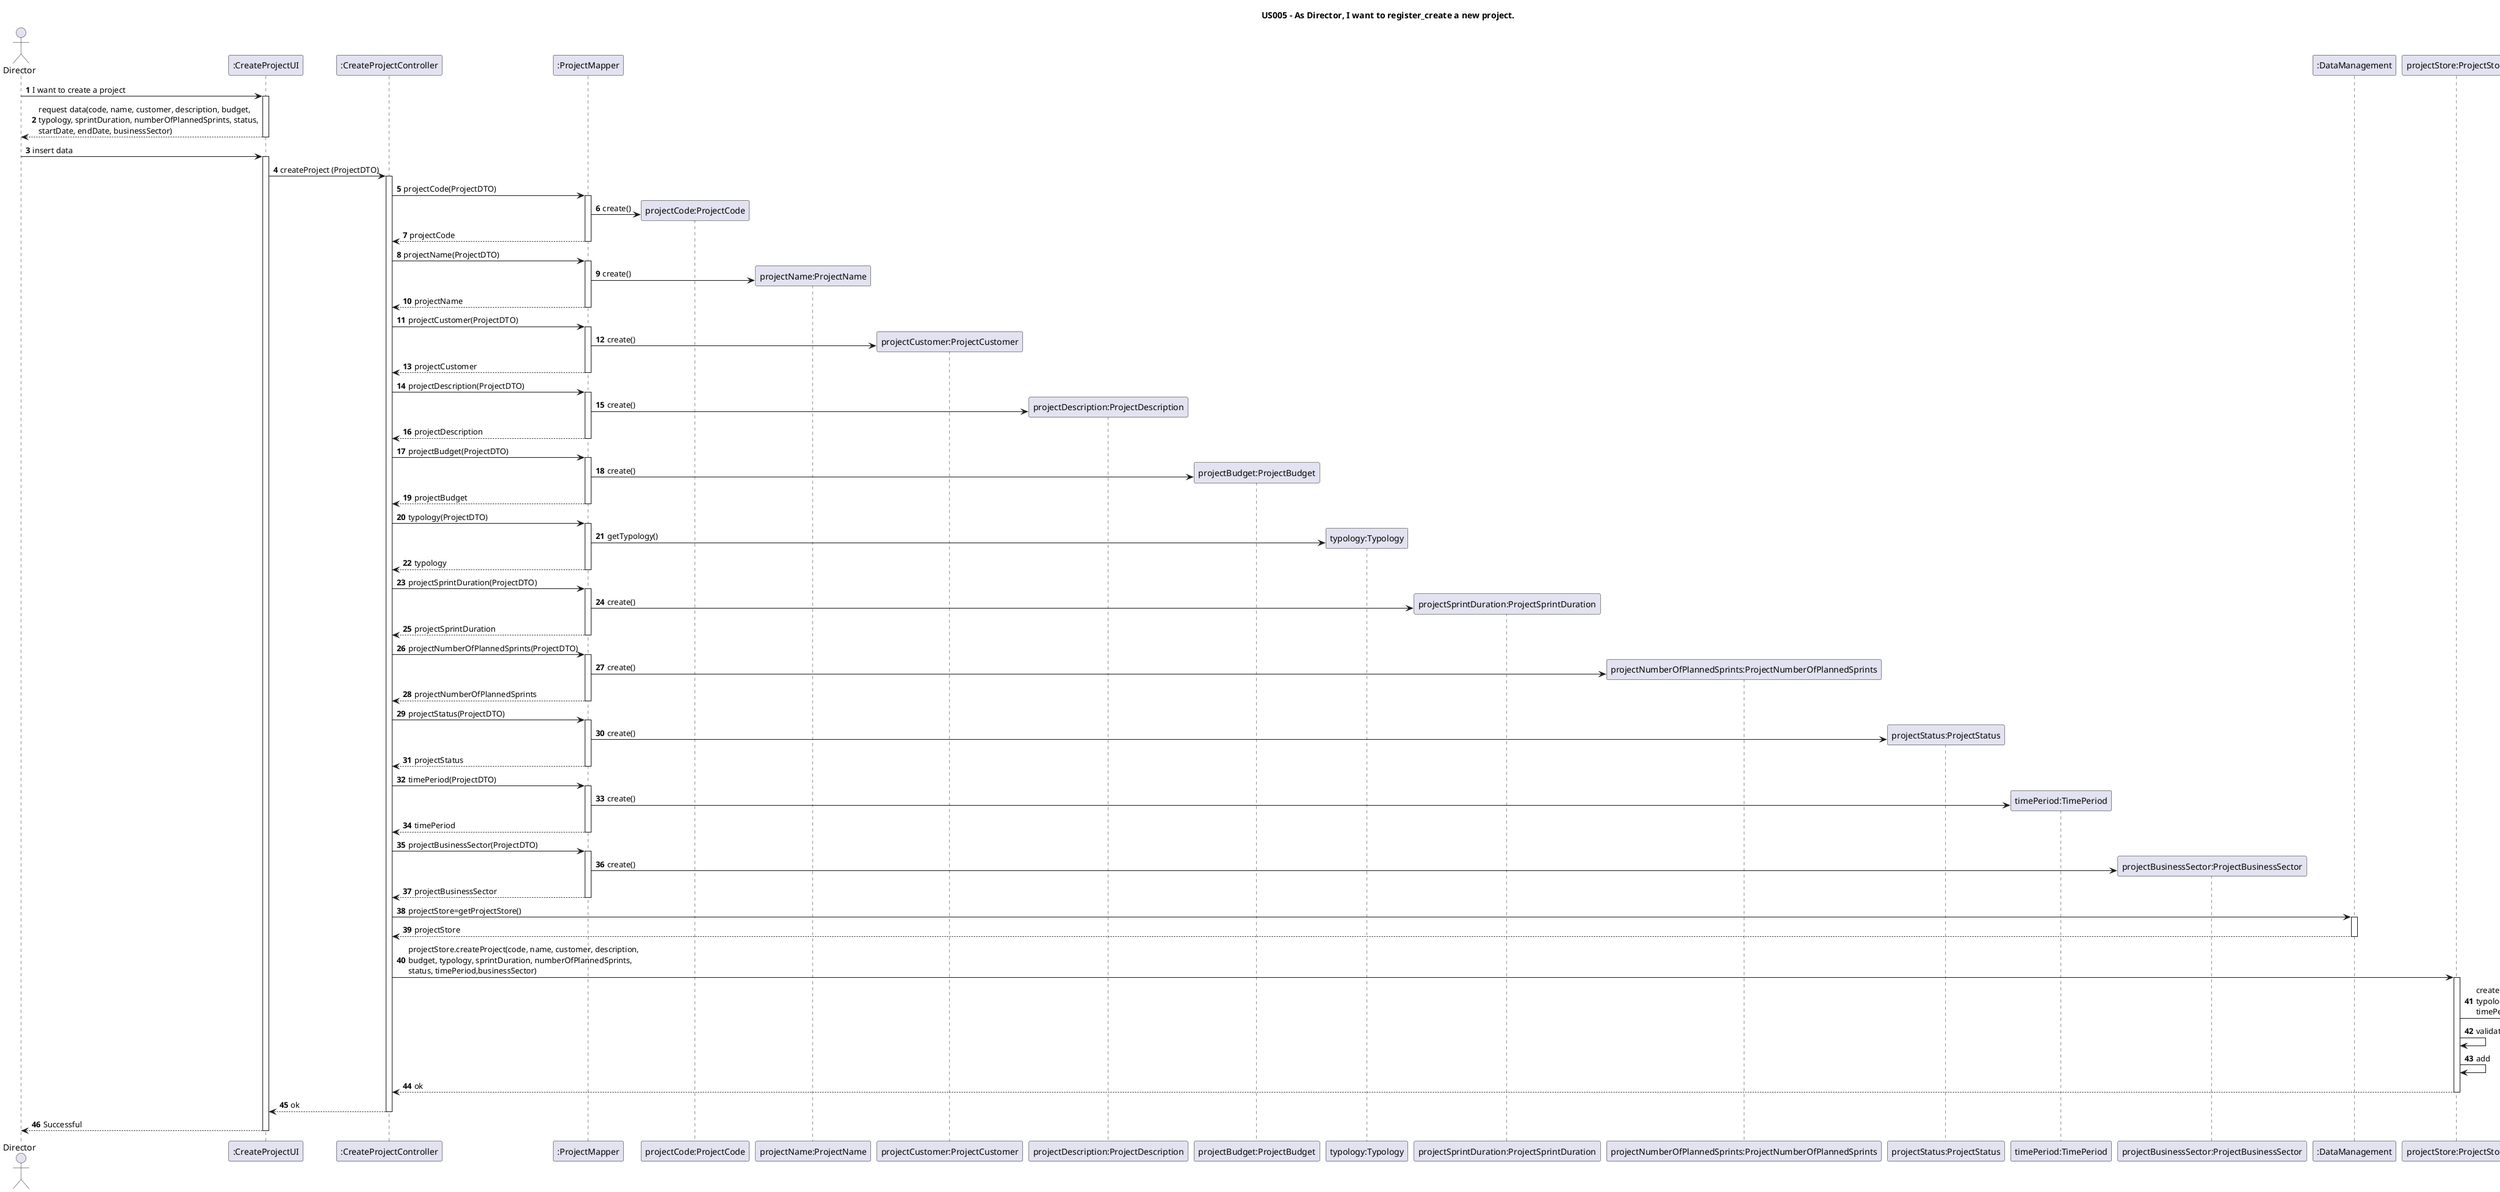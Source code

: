 @startuml
'https://plantuml.com/sequence-diagram
title US005 - As Director, I want to register_create a new project.

autonumber
skinparam maxMessageSize 400
actor "Director" as director
participant ":CreateProjectUI" as ui
participant  ":CreateProjectController" as controller
participant ":ProjectMapper" as pm
participant "projectCode:ProjectCode" as code
participant "projectName:ProjectName" as name
participant "projectCustomer:ProjectCustomer" as customer
participant "projectDescription:ProjectDescription" as description
participant "projectBudget:ProjectBudget" as budget
participant "typology:Typology" as typology
participant "projectSprintDuration:ProjectSprintDuration" as sprintDuration
participant "projectNumberOfPlannedSprints:ProjectNumberOfPlannedSprints" as numberOfPlannedSprints
participant "projectStatus:ProjectStatus" as status
participant "timePeriod:TimePeriod" as timePeriod
participant "projectBusinessSector:ProjectBusinessSector" as businessSector
participant ":DataManagement" as dm
participant "projectStore:ProjectStore" as ps
participant "project:Project" as p




director -> ui: I want to create a project
activate ui
director <-- ui: request data(code, name, customer, description, budget, typology, sprintDuration, numberOfPlannedSprints, status, startDate, endDate, businessSector)
deactivate ui
director -> ui: insert data
activate ui
ui -> controller: createProject (ProjectDTO)
activate controller
controller -> pm: projectCode(ProjectDTO)
activate pm
pm ->code** :create()
controller <-- pm: projectCode
deactivate pm
controller -> pm: projectName(ProjectDTO)
activate pm
pm ->name** : create()
controller <-- pm: projectName
deactivate pm
controller -> pm: projectCustomer(ProjectDTO)
activate pm
pm ->customer** : create()
controller <-- pm: projectCustomer
deactivate pm
controller -> pm: projectDescription(ProjectDTO)
activate pm
pm ->description** : create()
controller <-- pm: projectDescription
deactivate pm
controller -> pm: projectBudget(ProjectDTO)
activate pm
pm ->budget** : create()
controller <-- pm: projectBudget
deactivate pm
controller -> pm: typology(ProjectDTO)
activate pm
pm ->typology** : getTypology()
controller <-- pm: typology
deactivate pm
controller -> pm: projectSprintDuration(ProjectDTO)
activate pm
pm ->sprintDuration** : create()
controller <-- pm: projectSprintDuration
deactivate pm
controller -> pm: projectNumberOfPlannedSprints(ProjectDTO)
activate pm
pm ->numberOfPlannedSprints** : create()
controller <-- pm: projectNumberOfPlannedSprints
deactivate pm
controller -> pm: projectStatus(ProjectDTO)
activate pm
pm ->status** : create()
controller <-- pm: projectStatus
deactivate pm
controller -> pm: timePeriod(ProjectDTO)
activate pm
pm ->timePeriod** : create()
controller <-- pm: timePeriod
deactivate pm
controller -> pm: projectBusinessSector(ProjectDTO)
activate pm
pm ->businessSector** : create()
controller <-- pm: projectBusinessSector
deactivate pm




controller -> dm: projectStore=getProjectStore()
activate dm
controller <-- dm: projectStore
deactivate dm
controller -> ps: projectStore.createProject(code, name, customer, description, budget, typology, sprintDuration, numberOfPlannedSprints, status, timePeriod,businessSector)
activate ps
ps -> p**:createProject(code, name, customer, description, budget, typology, sprintDuration, numberOfPlannedSprints, status, timePeriod,businessSector)



ps -> ps: validate
ps -> ps: add
controller <-- ps :ok
deactivate ps
ui <-- controller :ok
deactivate controller
director <-- ui : Successful
deactivate ui


@enduml